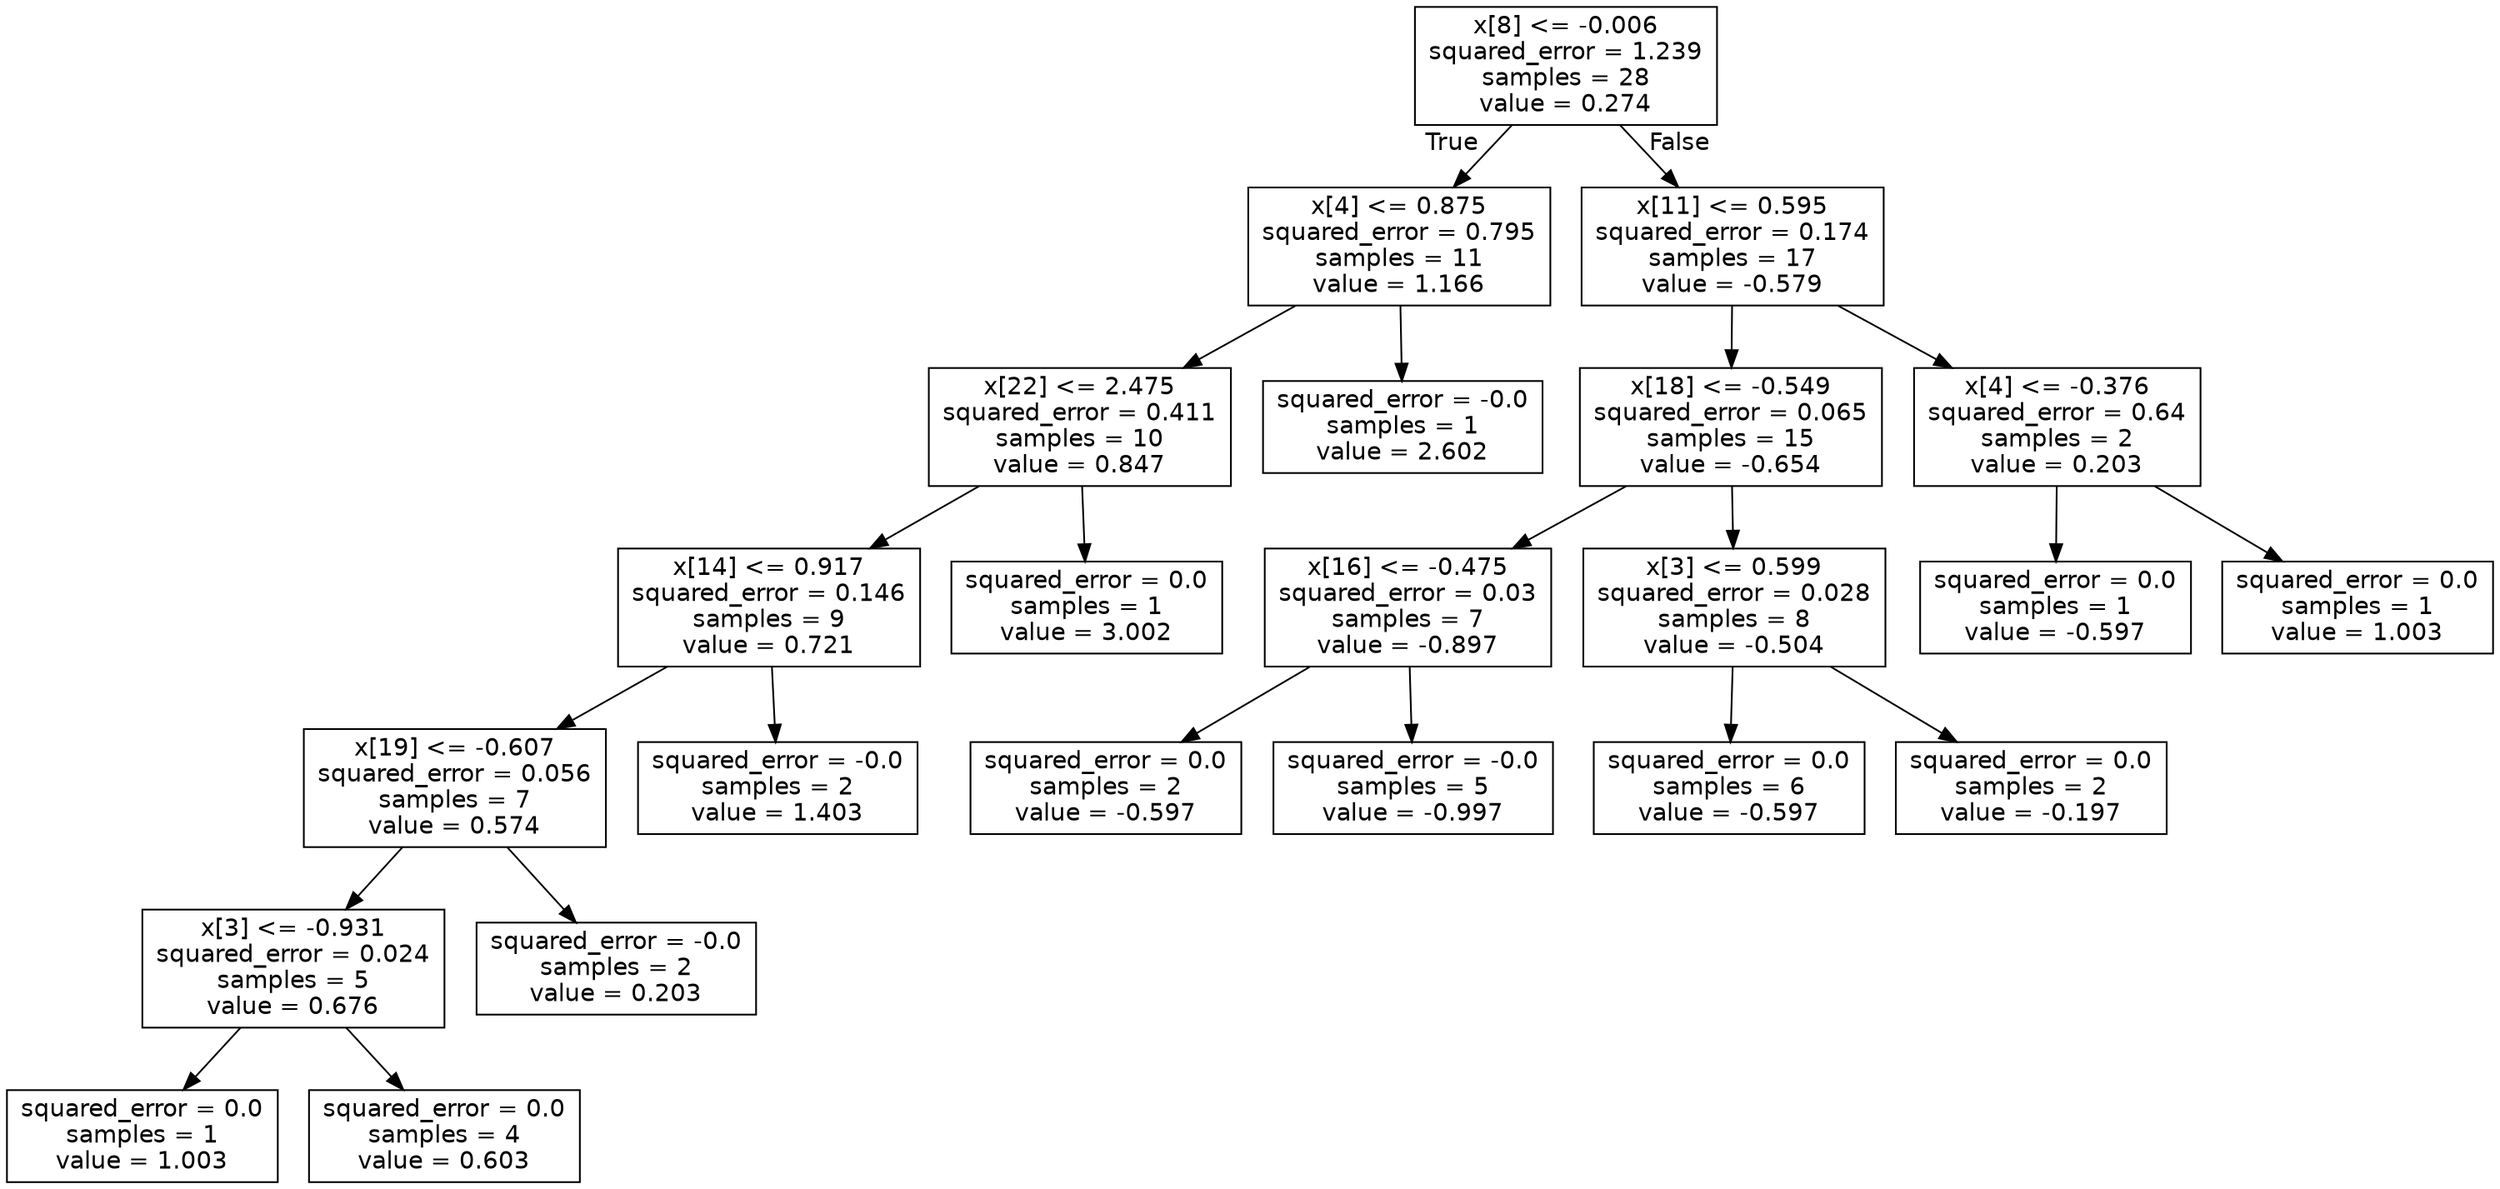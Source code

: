 digraph Tree {
node [shape=box, fontname="helvetica"] ;
edge [fontname="helvetica"] ;
0 [label="x[8] <= -0.006\nsquared_error = 1.239\nsamples = 28\nvalue = 0.274"] ;
1 [label="x[4] <= 0.875\nsquared_error = 0.795\nsamples = 11\nvalue = 1.166"] ;
0 -> 1 [labeldistance=2.5, labelangle=45, headlabel="True"] ;
2 [label="x[22] <= 2.475\nsquared_error = 0.411\nsamples = 10\nvalue = 0.847"] ;
1 -> 2 ;
3 [label="x[14] <= 0.917\nsquared_error = 0.146\nsamples = 9\nvalue = 0.721"] ;
2 -> 3 ;
4 [label="x[19] <= -0.607\nsquared_error = 0.056\nsamples = 7\nvalue = 0.574"] ;
3 -> 4 ;
5 [label="x[3] <= -0.931\nsquared_error = 0.024\nsamples = 5\nvalue = 0.676"] ;
4 -> 5 ;
6 [label="squared_error = 0.0\nsamples = 1\nvalue = 1.003"] ;
5 -> 6 ;
7 [label="squared_error = 0.0\nsamples = 4\nvalue = 0.603"] ;
5 -> 7 ;
8 [label="squared_error = -0.0\nsamples = 2\nvalue = 0.203"] ;
4 -> 8 ;
9 [label="squared_error = -0.0\nsamples = 2\nvalue = 1.403"] ;
3 -> 9 ;
10 [label="squared_error = 0.0\nsamples = 1\nvalue = 3.002"] ;
2 -> 10 ;
11 [label="squared_error = -0.0\nsamples = 1\nvalue = 2.602"] ;
1 -> 11 ;
12 [label="x[11] <= 0.595\nsquared_error = 0.174\nsamples = 17\nvalue = -0.579"] ;
0 -> 12 [labeldistance=2.5, labelangle=-45, headlabel="False"] ;
13 [label="x[18] <= -0.549\nsquared_error = 0.065\nsamples = 15\nvalue = -0.654"] ;
12 -> 13 ;
14 [label="x[16] <= -0.475\nsquared_error = 0.03\nsamples = 7\nvalue = -0.897"] ;
13 -> 14 ;
15 [label="squared_error = 0.0\nsamples = 2\nvalue = -0.597"] ;
14 -> 15 ;
16 [label="squared_error = -0.0\nsamples = 5\nvalue = -0.997"] ;
14 -> 16 ;
17 [label="x[3] <= 0.599\nsquared_error = 0.028\nsamples = 8\nvalue = -0.504"] ;
13 -> 17 ;
18 [label="squared_error = 0.0\nsamples = 6\nvalue = -0.597"] ;
17 -> 18 ;
19 [label="squared_error = 0.0\nsamples = 2\nvalue = -0.197"] ;
17 -> 19 ;
20 [label="x[4] <= -0.376\nsquared_error = 0.64\nsamples = 2\nvalue = 0.203"] ;
12 -> 20 ;
21 [label="squared_error = 0.0\nsamples = 1\nvalue = -0.597"] ;
20 -> 21 ;
22 [label="squared_error = 0.0\nsamples = 1\nvalue = 1.003"] ;
20 -> 22 ;
}